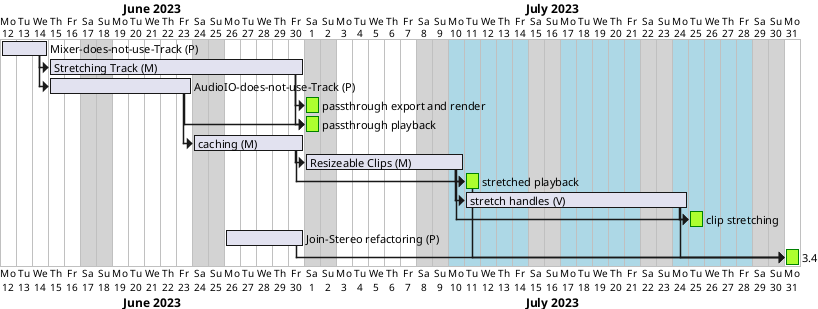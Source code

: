 @startgantt
Project starts 2023-06-12

2023/07/10 to 2023/07/28 are colored in LightBlue

2023/06/17 to 2023/06/18 are colored in LightGrey
2023/06/24 to 2023/06/25 are colored in LightGrey
2023/07/01 to 2023/07/02 are colored in LightGrey
2023/07/08 to 2023/07/09 are colored in LightGrey
2023/07/15 to 2023/07/16 are colored in LightGrey
2023/07/22 to 2023/07/23 are colored in LightGrey
2023/07/29 to 2023/07/30 are colored in LightGrey

[Mixer-does-not-use-Track (P)] as [trackless_mixer] lasts 3 days and ends 2023-06-14
then [Stretching Track (M)] as [stretchingtrack] lasts 16 days
[AudioIO-does-not-use-Track (P)] as [trackless_audioio] starts at [trackless_mixer]'s end and lasts 9 days

[passthrough export and render] starts at [stretchingtrack]'s end and is colored in GreenYellow/Green
[passthrough playback] starts at [trackless_audioio]'s end and is colored in GreenYellow/Green
[passthrough playback] starts at [stretchingtrack]'s end and is colored in GreenYellow/Green

[caching (M)] as [caching] starts at [trackless_audioio]'s end and ends 2023/06/30
[Resizeable Clips (M)] as [resizeable_clips] starts at [caching]'s end and lasts 10 days
[stretched playback] starts at [resizeable_clips]'s end and is colored in GreenYellow/Green
[stretched playback] starts at [caching]'s end

[stretch handles (V)] as [handles] starts at [resizeable_clips]'s end and lasts 14 days
[clip stretching] starts at [handles]'s end and is colored in GreenYellow/Green
[clip stretching] starts at [resizeable_clips]'s end and is colored in GreenYellow/Green

[Join-Stereo refactoring (P)] as [paul3] starts 2023/06/26 and lasts 5 days

[3.4] is colored in GreenYellow/Green
[3.4] starts at [handles]'s end
[3.4] starts at [stretched playback]'s end
[3.4] starts at [paul3]'s end
[3.4] starts at 2023/07/31
@endgantt
